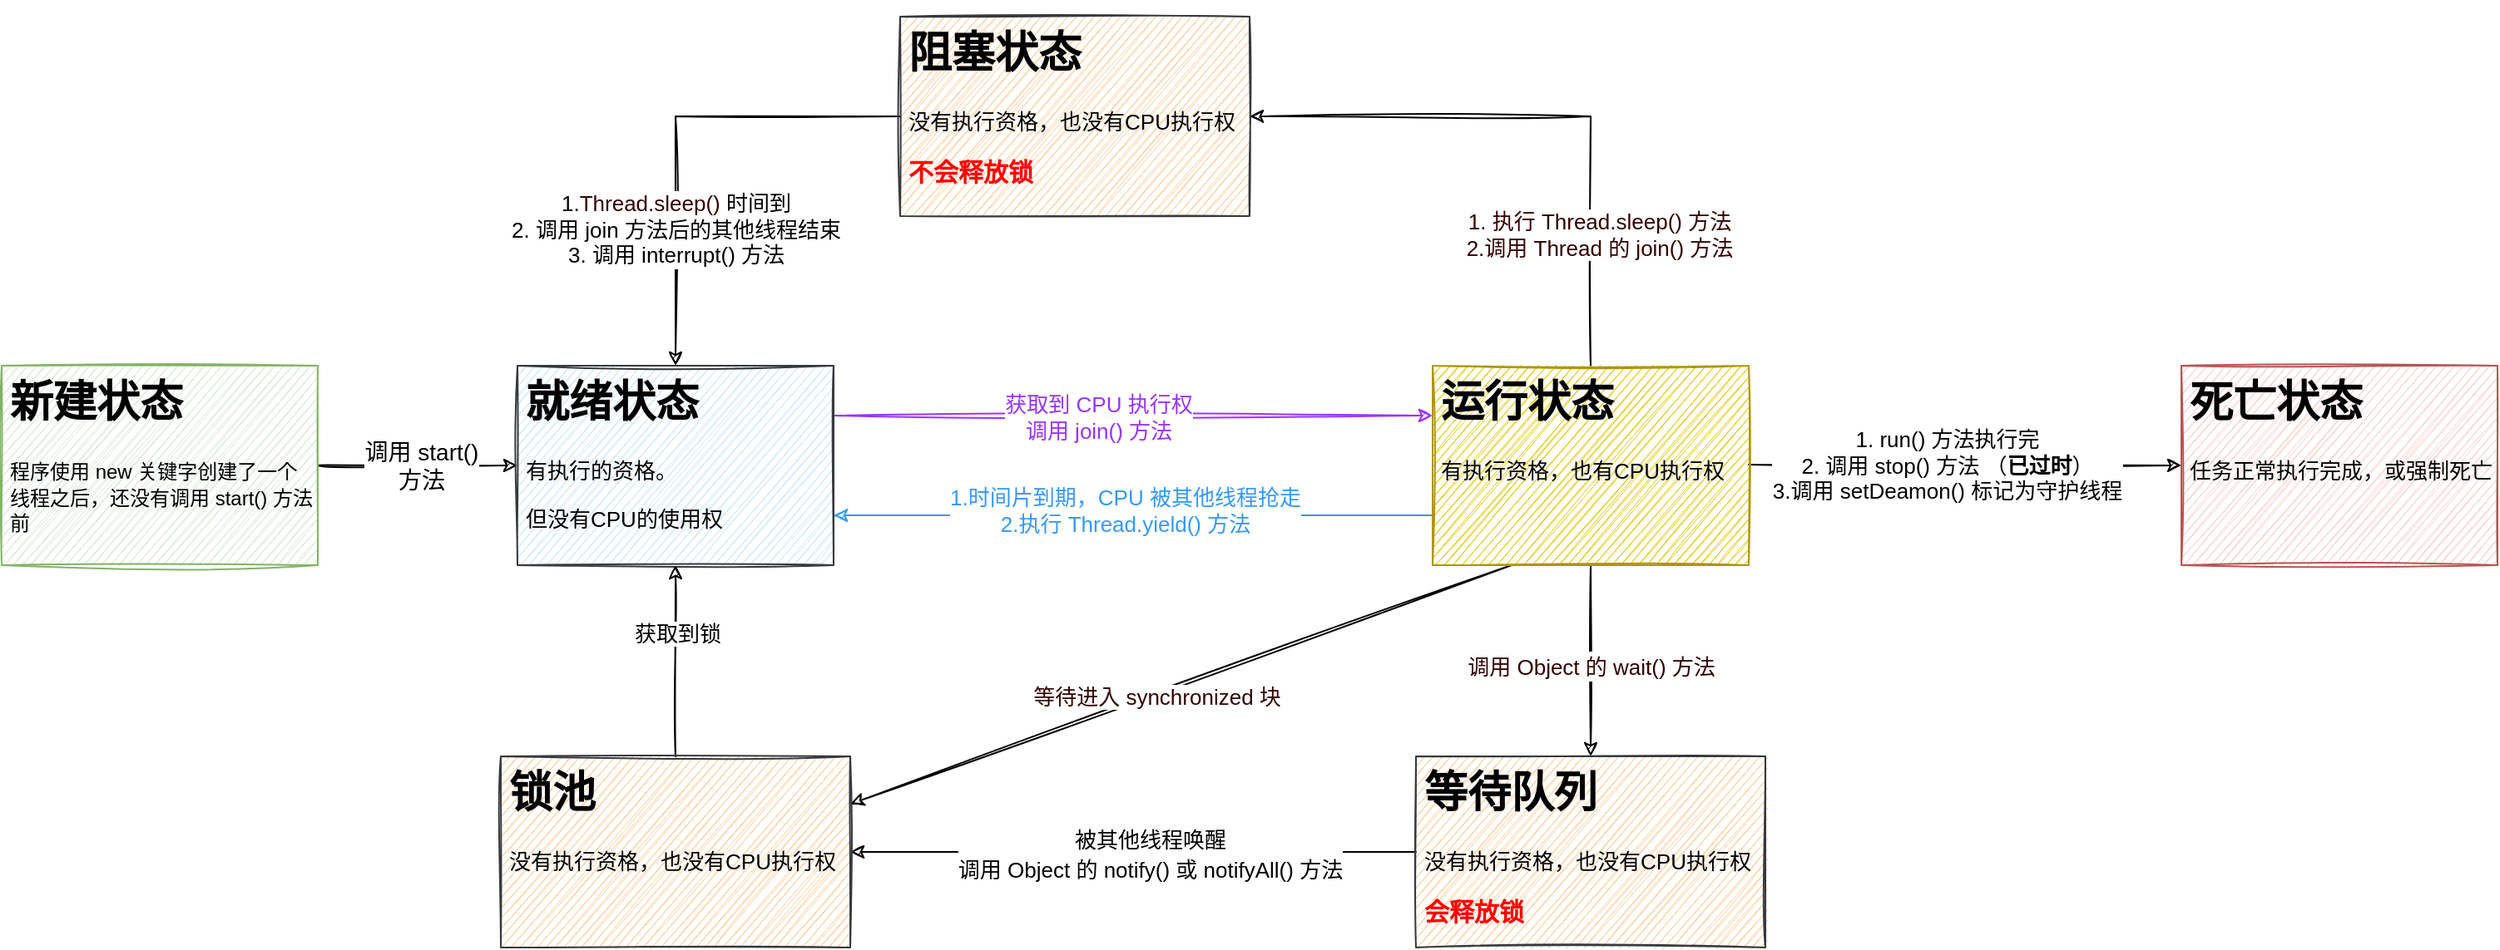 <mxfile version="20.6.2" type="device"><diagram id="cvxq7ps3fXE-qxHbfZkH" name="线程的生命周期图"><mxGraphModel dx="2235" dy="838" grid="1" gridSize="10" guides="1" tooltips="1" connect="1" arrows="1" fold="1" page="1" pageScale="1" pageWidth="827" pageHeight="1169" math="0" shadow="0"><root><mxCell id="0"/><mxCell id="1" parent="0"/><mxCell id="9nwUCDywdmJtQBKf3fRw-4" style="edgeStyle=orthogonalEdgeStyle;curved=1;rounded=0;orthogonalLoop=1;jettySize=auto;html=1;entryX=0;entryY=0.5;entryDx=0;entryDy=0;exitX=1;exitY=0.5;exitDx=0;exitDy=0;sketch=1;" parent="1" source="hbKYCbYjU_x3LwAqlirU-15" target="hbKYCbYjU_x3LwAqlirU-14" edge="1"><mxGeometry relative="1" as="geometry"><mxPoint x="160" y="360" as="sourcePoint"/><mxPoint x="290" y="360" as="targetPoint"/></mxGeometry></mxCell><mxCell id="9nwUCDywdmJtQBKf3fRw-5" value="&lt;font style=&quot;font-size: 14px;&quot;&gt;调用 start() &lt;br&gt;方法&lt;/font&gt;" style="edgeLabel;html=1;align=center;verticalAlign=middle;resizable=0;points=[];" parent="9nwUCDywdmJtQBKf3fRw-4" vertex="1" connectable="0"><mxGeometry x="-0.2" y="2" relative="1" as="geometry"><mxPoint x="14" y="2" as="offset"/></mxGeometry></mxCell><mxCell id="hbKYCbYjU_x3LwAqlirU-4" style="edgeStyle=orthogonalEdgeStyle;rounded=0;orthogonalLoop=1;jettySize=auto;html=1;entryX=0;entryY=0.25;entryDx=0;entryDy=0;exitX=1;exitY=0.25;exitDx=0;exitDy=0;strokeColor=#9933FF;sketch=1;" parent="1" source="hbKYCbYjU_x3LwAqlirU-14" target="hbKYCbYjU_x3LwAqlirU-19" edge="1"><mxGeometry relative="1" as="geometry"><mxPoint x="410" y="345" as="sourcePoint"/><mxPoint x="660" y="345" as="targetPoint"/></mxGeometry></mxCell><mxCell id="hbKYCbYjU_x3LwAqlirU-8" value="获取到 CPU 执行权&lt;br style=&quot;font-size: 13px;&quot;&gt;调用 join() 方法" style="edgeLabel;html=1;align=center;verticalAlign=middle;resizable=0;points=[];fontSize=13;fontColor=#9933FF;" parent="hbKYCbYjU_x3LwAqlirU-4" vertex="1" connectable="0"><mxGeometry x="-0.118" y="-1" relative="1" as="geometry"><mxPoint as="offset"/></mxGeometry></mxCell><mxCell id="hbKYCbYjU_x3LwAqlirU-11" style="edgeStyle=orthogonalEdgeStyle;rounded=0;orthogonalLoop=1;jettySize=auto;html=1;entryX=0.5;entryY=0;entryDx=0;entryDy=0;exitX=0;exitY=0.5;exitDx=0;exitDy=0;sketch=1;" parent="1" source="hbKYCbYjU_x3LwAqlirU-18" target="hbKYCbYjU_x3LwAqlirU-14" edge="1"><mxGeometry relative="1" as="geometry"><mxPoint x="490" y="190" as="sourcePoint"/><mxPoint x="350" y="330" as="targetPoint"/></mxGeometry></mxCell><mxCell id="hbKYCbYjU_x3LwAqlirU-12" value="&lt;font style=&quot;font-size: 13px;&quot;&gt;1.&lt;span style=&quot;color: rgb(51, 0, 0);&quot;&gt;Thread.sleep()&amp;nbsp;&lt;/span&gt;时间到&lt;br&gt;2. 调用 join 方法后的其他线程结束&lt;br&gt;3. 调用 interrupt() 方法&lt;br&gt;&lt;/font&gt;" style="edgeLabel;html=1;align=center;verticalAlign=middle;resizable=0;points=[];" parent="hbKYCbYjU_x3LwAqlirU-11" vertex="1" connectable="0"><mxGeometry x="0.193" y="-3" relative="1" as="geometry"><mxPoint x="3" y="33" as="offset"/></mxGeometry></mxCell><mxCell id="hbKYCbYjU_x3LwAqlirU-1" style="edgeStyle=orthogonalEdgeStyle;rounded=0;orthogonalLoop=1;jettySize=auto;html=1;entryX=0;entryY=0.5;entryDx=0;entryDy=0;sketch=1;" parent="1" target="hbKYCbYjU_x3LwAqlirU-20" edge="1"><mxGeometry relative="1" as="geometry"><mxPoint x="940" y="359.5" as="sourcePoint"/><mxPoint x="1100" y="359.5" as="targetPoint"/></mxGeometry></mxCell><mxCell id="hbKYCbYjU_x3LwAqlirU-2" value="1. run() 方法执行完&lt;br style=&quot;font-size: 13px;&quot;&gt;2. 调用 stop() 方法 （&lt;b&gt;已过时&lt;/b&gt;）&lt;br style=&quot;font-size: 13px;&quot;&gt;3.调用 setDeamon()&amp;nbsp;标记为守护线程" style="edgeLabel;html=1;align=center;verticalAlign=middle;resizable=0;points=[];fontSize=13;" parent="hbKYCbYjU_x3LwAqlirU-1" vertex="1" connectable="0"><mxGeometry x="-0.186" y="-1" relative="1" as="geometry"><mxPoint x="13" y="-1" as="offset"/></mxGeometry></mxCell><mxCell id="hbKYCbYjU_x3LwAqlirU-5" style="edgeStyle=orthogonalEdgeStyle;rounded=0;orthogonalLoop=1;jettySize=auto;html=1;exitX=0;exitY=0.75;exitDx=0;exitDy=0;entryX=1;entryY=0.75;entryDx=0;entryDy=0;strokeColor=#3399FF;sketch=1;" parent="1" source="hbKYCbYjU_x3LwAqlirU-19" target="hbKYCbYjU_x3LwAqlirU-14" edge="1"><mxGeometry relative="1" as="geometry"><mxPoint x="660" y="375" as="sourcePoint"/><mxPoint x="410" y="375" as="targetPoint"/></mxGeometry></mxCell><mxCell id="hbKYCbYjU_x3LwAqlirU-9" value="1.时间片到期，CPU 被其他线程抢走&lt;br&gt;2.执行 Thread.yield() 方法" style="edgeLabel;html=1;align=center;verticalAlign=middle;resizable=0;points=[];fontSize=13;fontColor=#3399FF;" parent="hbKYCbYjU_x3LwAqlirU-5" vertex="1" connectable="0"><mxGeometry x="0.188" y="-3" relative="1" as="geometry"><mxPoint x="29" as="offset"/></mxGeometry></mxCell><mxCell id="hbKYCbYjU_x3LwAqlirU-10" style="edgeStyle=orthogonalEdgeStyle;rounded=0;orthogonalLoop=1;jettySize=auto;html=1;exitX=0.5;exitY=0;exitDx=0;exitDy=0;entryX=1;entryY=0.5;entryDx=0;entryDy=0;sketch=1;" parent="1" source="hbKYCbYjU_x3LwAqlirU-19" target="hbKYCbYjU_x3LwAqlirU-18" edge="1"><mxGeometry relative="1" as="geometry"><mxPoint x="720" y="330" as="sourcePoint"/><mxPoint x="610" y="190" as="targetPoint"/></mxGeometry></mxCell><mxCell id="hbKYCbYjU_x3LwAqlirU-13" value="1. 执行 Thread.sleep() 方法&lt;br&gt;2.调用 Thread 的 join() 方法" style="edgeLabel;html=1;align=center;verticalAlign=middle;resizable=0;points=[];fontSize=13;fontColor=#330000;" parent="hbKYCbYjU_x3LwAqlirU-10" vertex="1" connectable="0"><mxGeometry x="-0.32" y="-3" relative="1" as="geometry"><mxPoint x="2" y="41" as="offset"/></mxGeometry></mxCell><mxCell id="hbKYCbYjU_x3LwAqlirU-14" value="&lt;h1&gt;就绪状态&lt;/h1&gt;&lt;p&gt;有执行的资格。&lt;/p&gt;&lt;p&gt;但没有CPU的使用权&lt;/p&gt;" style="text;html=1;strokeColor=#36393d;fillColor=#cce5ff;spacing=5;spacingTop=-20;whiteSpace=wrap;overflow=hidden;rounded=0;fontSize=13;shadow=0;glass=0;sketch=1;" parent="1" vertex="1"><mxGeometry x="200" y="300" width="190" height="120" as="geometry"/></mxCell><mxCell id="hbKYCbYjU_x3LwAqlirU-15" value="&lt;h1&gt;新建状态&lt;/h1&gt;&lt;p&gt;&lt;span style=&quot;color: rgb(0, 0, 0); font-size: 12px;&quot;&gt;程序使用 new 关键字创建了一个线程之后，还没有调用 start() 方法前&lt;/span&gt;&lt;br&gt;&lt;/p&gt;" style="text;html=1;strokeColor=#82b366;fillColor=#d5e8d4;spacing=5;spacingTop=-20;whiteSpace=wrap;overflow=hidden;rounded=0;fontSize=13;shadow=0;sketch=1;glass=0;" parent="1" vertex="1"><mxGeometry x="-110" y="300" width="190" height="120" as="geometry"/></mxCell><mxCell id="hbKYCbYjU_x3LwAqlirU-18" value="&lt;h1&gt;阻塞状态&lt;/h1&gt;&lt;p&gt;没有执行资格，也&lt;span style=&quot;background-color: initial;&quot;&gt;没有CPU执行权&lt;/span&gt;&lt;/p&gt;&lt;p&gt;&lt;b style=&quot;color: rgb(255, 0, 0); font-size: 15px;&quot;&gt;不会释放锁&lt;/b&gt;&lt;span style=&quot;background-color: initial;&quot;&gt;&lt;br&gt;&lt;/span&gt;&lt;/p&gt;" style="text;html=1;strokeColor=#36393d;fillColor=#ffcc99;spacing=5;spacingTop=-20;whiteSpace=wrap;overflow=hidden;rounded=0;fontSize=13;shadow=0;glass=0;sketch=1;" parent="1" vertex="1"><mxGeometry x="430" y="90" width="210" height="120" as="geometry"/></mxCell><mxCell id="qzj2JCvJr-HZtQm9fGWw-4" style="rounded=0;orthogonalLoop=1;jettySize=auto;html=1;entryX=1;entryY=0.25;entryDx=0;entryDy=0;fontColor=#000000;exitX=0.25;exitY=1;exitDx=0;exitDy=0;sketch=1;" parent="1" source="hbKYCbYjU_x3LwAqlirU-19" target="qzj2JCvJr-HZtQm9fGWw-3" edge="1"><mxGeometry relative="1" as="geometry"/></mxCell><mxCell id="qzj2JCvJr-HZtQm9fGWw-8" value="&lt;span style=&quot;color: rgb(51, 0, 0);&quot;&gt;等待进入&amp;nbsp;synchronized 块&lt;/span&gt;" style="edgeLabel;html=1;align=center;verticalAlign=middle;resizable=0;points=[];fontSize=13;fontColor=#000000;" parent="qzj2JCvJr-HZtQm9fGWw-4" vertex="1" connectable="0"><mxGeometry x="0.081" y="2" relative="1" as="geometry"><mxPoint y="-1" as="offset"/></mxGeometry></mxCell><mxCell id="qzj2JCvJr-HZtQm9fGWw-5" style="edgeStyle=none;rounded=0;orthogonalLoop=1;jettySize=auto;html=1;entryX=0.5;entryY=0;entryDx=0;entryDy=0;fontColor=#000000;sketch=1;" parent="1" source="hbKYCbYjU_x3LwAqlirU-19" edge="1"><mxGeometry relative="1" as="geometry"><mxPoint x="845" y="535" as="targetPoint"/></mxGeometry></mxCell><mxCell id="qzj2JCvJr-HZtQm9fGWw-11" value="&lt;span style=&quot;color: rgb(51, 0, 0); font-size: 13px;&quot;&gt;调用 Object 的 wait() 方法&lt;/span&gt;" style="edgeLabel;html=1;align=center;verticalAlign=middle;resizable=0;points=[];fontSize=15;fontColor=#FF0000;" parent="qzj2JCvJr-HZtQm9fGWw-5" vertex="1" connectable="0"><mxGeometry x="-0.27" y="-2" relative="1" as="geometry"><mxPoint x="2" y="18" as="offset"/></mxGeometry></mxCell><mxCell id="hbKYCbYjU_x3LwAqlirU-19" value="&lt;h1&gt;运行状态&lt;/h1&gt;&lt;p&gt;有执行资格，也&lt;span style=&quot;background-color: initial;&quot;&gt;有CPU执行权&lt;/span&gt;&lt;br&gt;&lt;/p&gt;" style="text;html=1;strokeColor=#B09500;fillColor=#e3c800;spacing=5;spacingTop=-20;whiteSpace=wrap;overflow=hidden;rounded=0;fontSize=13;shadow=0;glass=0;sketch=1;fontColor=#000000;" parent="1" vertex="1"><mxGeometry x="750" y="300" width="190" height="120" as="geometry"/></mxCell><mxCell id="hbKYCbYjU_x3LwAqlirU-20" value="&lt;h1&gt;&lt;font color=&quot;#000000&quot;&gt;死亡状态&lt;/font&gt;&lt;/h1&gt;&lt;p&gt;&lt;font color=&quot;#000000&quot;&gt;任务正常执行完成，或强制死亡&lt;/font&gt;&lt;/p&gt;" style="text;html=1;strokeColor=#b85450;fillColor=#f8cecc;spacing=5;spacingTop=-20;whiteSpace=wrap;overflow=hidden;rounded=0;fontSize=13;shadow=0;glass=0;sketch=1;" parent="1" vertex="1"><mxGeometry x="1200" y="300" width="190" height="120" as="geometry"/></mxCell><mxCell id="qzj2JCvJr-HZtQm9fGWw-12" style="edgeStyle=none;rounded=0;orthogonalLoop=1;jettySize=auto;html=1;entryX=1;entryY=0.5;entryDx=0;entryDy=0;fontSize=15;fontColor=#FF0000;sketch=1;" parent="1" source="qzj2JCvJr-HZtQm9fGWw-2" target="qzj2JCvJr-HZtQm9fGWw-3" edge="1"><mxGeometry relative="1" as="geometry"/></mxCell><mxCell id="qzj2JCvJr-HZtQm9fGWw-13" value="&lt;font style=&quot;font-size: 13px;&quot;&gt;&lt;font style=&quot;font-size: 13px;&quot; color=&quot;#000000&quot;&gt;被其他线程唤醒&lt;br&gt;调用 Object 的&lt;/font&gt;&lt;span style=&quot;color: rgb(0, 0, 0);&quot;&gt;&amp;nbsp;notify() 或 notifyAll() 方法&lt;/span&gt;&lt;/font&gt;&lt;font color=&quot;#000000&quot;&gt;&lt;br&gt;&lt;/font&gt;" style="edgeLabel;html=1;align=center;verticalAlign=middle;resizable=0;points=[];fontSize=15;fontColor=#FF0000;" parent="qzj2JCvJr-HZtQm9fGWw-12" vertex="1" connectable="0"><mxGeometry x="-0.112" relative="1" as="geometry"><mxPoint x="-9" as="offset"/></mxGeometry></mxCell><mxCell id="qzj2JCvJr-HZtQm9fGWw-2" value="&lt;h1&gt;等待队列&lt;/h1&gt;&lt;p&gt;没有执行资格，也&lt;span style=&quot;background-color: initial;&quot;&gt;没有CPU执行权&lt;/span&gt;&lt;/p&gt;&lt;p&gt;&lt;span style=&quot;background-color: initial;&quot;&gt;&lt;font size=&quot;1&quot; color=&quot;#ff0000&quot;&gt;&lt;b style=&quot;font-size: 15px;&quot;&gt;会释放锁&lt;/b&gt;&lt;/font&gt;&lt;/span&gt;&lt;/p&gt;" style="text;html=1;strokeColor=#36393d;fillColor=#ffcc99;spacing=5;spacingTop=-20;whiteSpace=wrap;overflow=hidden;rounded=0;fontSize=13;shadow=0;glass=0;sketch=1;" parent="1" vertex="1"><mxGeometry x="740" y="535" width="210" height="115" as="geometry"/></mxCell><mxCell id="qzj2JCvJr-HZtQm9fGWw-6" style="edgeStyle=none;rounded=0;orthogonalLoop=1;jettySize=auto;html=1;entryX=0.5;entryY=1;entryDx=0;entryDy=0;fontColor=#000000;sketch=1;" parent="1" source="qzj2JCvJr-HZtQm9fGWw-3" target="hbKYCbYjU_x3LwAqlirU-14" edge="1"><mxGeometry relative="1" as="geometry"/></mxCell><mxCell id="qzj2JCvJr-HZtQm9fGWw-7" value="&lt;font style=&quot;font-size: 13px;&quot;&gt;获取到锁&lt;/font&gt;" style="edgeLabel;html=1;align=center;verticalAlign=middle;resizable=0;points=[];fontColor=#000000;" parent="qzj2JCvJr-HZtQm9fGWw-6" vertex="1" connectable="0"><mxGeometry x="0.287" y="-1" relative="1" as="geometry"><mxPoint as="offset"/></mxGeometry></mxCell><mxCell id="qzj2JCvJr-HZtQm9fGWw-3" value="&lt;h1&gt;锁池&lt;/h1&gt;&lt;p&gt;没有执行资格，也&lt;span style=&quot;background-color: initial;&quot;&gt;没有CPU执行权&lt;/span&gt;&lt;/p&gt;" style="text;html=1;strokeColor=#36393d;fillColor=#ffcc99;spacing=5;spacingTop=-20;whiteSpace=wrap;overflow=hidden;rounded=0;fontSize=13;shadow=0;glass=0;sketch=1;" parent="1" vertex="1"><mxGeometry x="190" y="535" width="210" height="115" as="geometry"/></mxCell></root></mxGraphModel></diagram></mxfile>